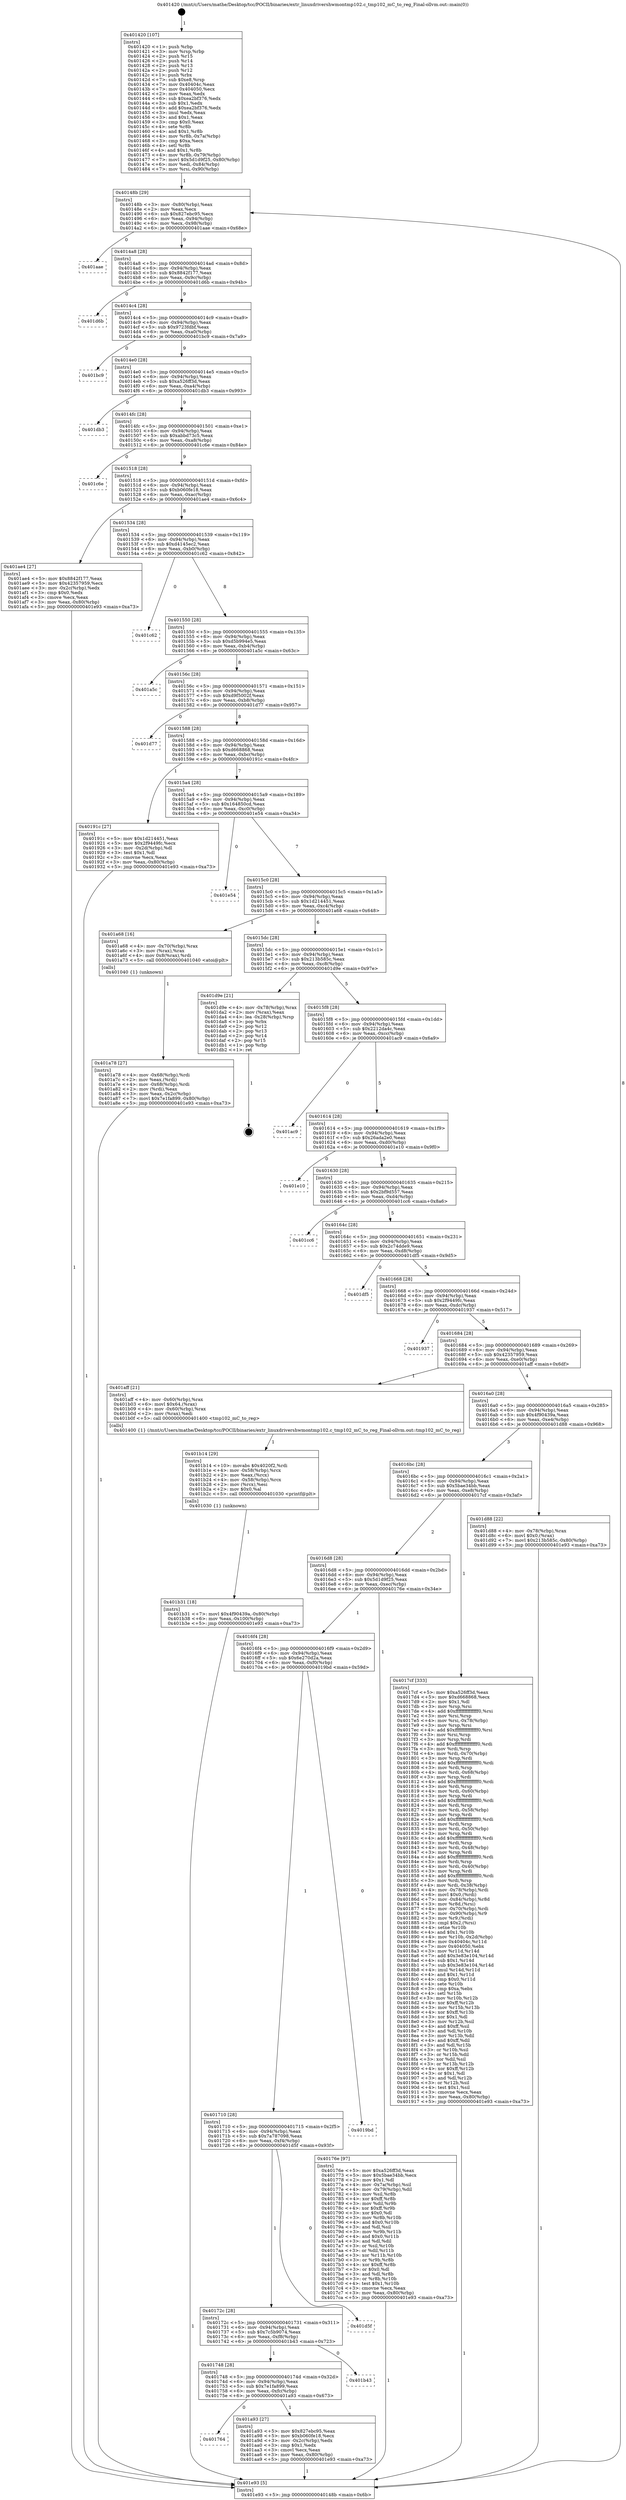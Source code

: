 digraph "0x401420" {
  label = "0x401420 (/mnt/c/Users/mathe/Desktop/tcc/POCII/binaries/extr_linuxdrivershwmontmp102.c_tmp102_mC_to_reg_Final-ollvm.out::main(0))"
  labelloc = "t"
  node[shape=record]

  Entry [label="",width=0.3,height=0.3,shape=circle,fillcolor=black,style=filled]
  "0x40148b" [label="{
     0x40148b [29]\l
     | [instrs]\l
     &nbsp;&nbsp;0x40148b \<+3\>: mov -0x80(%rbp),%eax\l
     &nbsp;&nbsp;0x40148e \<+2\>: mov %eax,%ecx\l
     &nbsp;&nbsp;0x401490 \<+6\>: sub $0x827ebc95,%ecx\l
     &nbsp;&nbsp;0x401496 \<+6\>: mov %eax,-0x94(%rbp)\l
     &nbsp;&nbsp;0x40149c \<+6\>: mov %ecx,-0x98(%rbp)\l
     &nbsp;&nbsp;0x4014a2 \<+6\>: je 0000000000401aae \<main+0x68e\>\l
  }"]
  "0x401aae" [label="{
     0x401aae\l
  }", style=dashed]
  "0x4014a8" [label="{
     0x4014a8 [28]\l
     | [instrs]\l
     &nbsp;&nbsp;0x4014a8 \<+5\>: jmp 00000000004014ad \<main+0x8d\>\l
     &nbsp;&nbsp;0x4014ad \<+6\>: mov -0x94(%rbp),%eax\l
     &nbsp;&nbsp;0x4014b3 \<+5\>: sub $0x8842f177,%eax\l
     &nbsp;&nbsp;0x4014b8 \<+6\>: mov %eax,-0x9c(%rbp)\l
     &nbsp;&nbsp;0x4014be \<+6\>: je 0000000000401d6b \<main+0x94b\>\l
  }"]
  Exit [label="",width=0.3,height=0.3,shape=circle,fillcolor=black,style=filled,peripheries=2]
  "0x401d6b" [label="{
     0x401d6b\l
  }", style=dashed]
  "0x4014c4" [label="{
     0x4014c4 [28]\l
     | [instrs]\l
     &nbsp;&nbsp;0x4014c4 \<+5\>: jmp 00000000004014c9 \<main+0xa9\>\l
     &nbsp;&nbsp;0x4014c9 \<+6\>: mov -0x94(%rbp),%eax\l
     &nbsp;&nbsp;0x4014cf \<+5\>: sub $0x9723fdbf,%eax\l
     &nbsp;&nbsp;0x4014d4 \<+6\>: mov %eax,-0xa0(%rbp)\l
     &nbsp;&nbsp;0x4014da \<+6\>: je 0000000000401bc9 \<main+0x7a9\>\l
  }"]
  "0x401b31" [label="{
     0x401b31 [18]\l
     | [instrs]\l
     &nbsp;&nbsp;0x401b31 \<+7\>: movl $0x4f90439a,-0x80(%rbp)\l
     &nbsp;&nbsp;0x401b38 \<+6\>: mov %eax,-0x100(%rbp)\l
     &nbsp;&nbsp;0x401b3e \<+5\>: jmp 0000000000401e93 \<main+0xa73\>\l
  }"]
  "0x401bc9" [label="{
     0x401bc9\l
  }", style=dashed]
  "0x4014e0" [label="{
     0x4014e0 [28]\l
     | [instrs]\l
     &nbsp;&nbsp;0x4014e0 \<+5\>: jmp 00000000004014e5 \<main+0xc5\>\l
     &nbsp;&nbsp;0x4014e5 \<+6\>: mov -0x94(%rbp),%eax\l
     &nbsp;&nbsp;0x4014eb \<+5\>: sub $0xa526ff3d,%eax\l
     &nbsp;&nbsp;0x4014f0 \<+6\>: mov %eax,-0xa4(%rbp)\l
     &nbsp;&nbsp;0x4014f6 \<+6\>: je 0000000000401db3 \<main+0x993\>\l
  }"]
  "0x401b14" [label="{
     0x401b14 [29]\l
     | [instrs]\l
     &nbsp;&nbsp;0x401b14 \<+10\>: movabs $0x4020f2,%rdi\l
     &nbsp;&nbsp;0x401b1e \<+4\>: mov -0x58(%rbp),%rcx\l
     &nbsp;&nbsp;0x401b22 \<+2\>: mov %eax,(%rcx)\l
     &nbsp;&nbsp;0x401b24 \<+4\>: mov -0x58(%rbp),%rcx\l
     &nbsp;&nbsp;0x401b28 \<+2\>: mov (%rcx),%esi\l
     &nbsp;&nbsp;0x401b2a \<+2\>: mov $0x0,%al\l
     &nbsp;&nbsp;0x401b2c \<+5\>: call 0000000000401030 \<printf@plt\>\l
     | [calls]\l
     &nbsp;&nbsp;0x401030 \{1\} (unknown)\l
  }"]
  "0x401db3" [label="{
     0x401db3\l
  }", style=dashed]
  "0x4014fc" [label="{
     0x4014fc [28]\l
     | [instrs]\l
     &nbsp;&nbsp;0x4014fc \<+5\>: jmp 0000000000401501 \<main+0xe1\>\l
     &nbsp;&nbsp;0x401501 \<+6\>: mov -0x94(%rbp),%eax\l
     &nbsp;&nbsp;0x401507 \<+5\>: sub $0xabbd73c5,%eax\l
     &nbsp;&nbsp;0x40150c \<+6\>: mov %eax,-0xa8(%rbp)\l
     &nbsp;&nbsp;0x401512 \<+6\>: je 0000000000401c6e \<main+0x84e\>\l
  }"]
  "0x401764" [label="{
     0x401764\l
  }", style=dashed]
  "0x401c6e" [label="{
     0x401c6e\l
  }", style=dashed]
  "0x401518" [label="{
     0x401518 [28]\l
     | [instrs]\l
     &nbsp;&nbsp;0x401518 \<+5\>: jmp 000000000040151d \<main+0xfd\>\l
     &nbsp;&nbsp;0x40151d \<+6\>: mov -0x94(%rbp),%eax\l
     &nbsp;&nbsp;0x401523 \<+5\>: sub $0xb060fe18,%eax\l
     &nbsp;&nbsp;0x401528 \<+6\>: mov %eax,-0xac(%rbp)\l
     &nbsp;&nbsp;0x40152e \<+6\>: je 0000000000401ae4 \<main+0x6c4\>\l
  }"]
  "0x401a93" [label="{
     0x401a93 [27]\l
     | [instrs]\l
     &nbsp;&nbsp;0x401a93 \<+5\>: mov $0x827ebc95,%eax\l
     &nbsp;&nbsp;0x401a98 \<+5\>: mov $0xb060fe18,%ecx\l
     &nbsp;&nbsp;0x401a9d \<+3\>: mov -0x2c(%rbp),%edx\l
     &nbsp;&nbsp;0x401aa0 \<+3\>: cmp $0x1,%edx\l
     &nbsp;&nbsp;0x401aa3 \<+3\>: cmovl %ecx,%eax\l
     &nbsp;&nbsp;0x401aa6 \<+3\>: mov %eax,-0x80(%rbp)\l
     &nbsp;&nbsp;0x401aa9 \<+5\>: jmp 0000000000401e93 \<main+0xa73\>\l
  }"]
  "0x401ae4" [label="{
     0x401ae4 [27]\l
     | [instrs]\l
     &nbsp;&nbsp;0x401ae4 \<+5\>: mov $0x8842f177,%eax\l
     &nbsp;&nbsp;0x401ae9 \<+5\>: mov $0x42357959,%ecx\l
     &nbsp;&nbsp;0x401aee \<+3\>: mov -0x2c(%rbp),%edx\l
     &nbsp;&nbsp;0x401af1 \<+3\>: cmp $0x0,%edx\l
     &nbsp;&nbsp;0x401af4 \<+3\>: cmove %ecx,%eax\l
     &nbsp;&nbsp;0x401af7 \<+3\>: mov %eax,-0x80(%rbp)\l
     &nbsp;&nbsp;0x401afa \<+5\>: jmp 0000000000401e93 \<main+0xa73\>\l
  }"]
  "0x401534" [label="{
     0x401534 [28]\l
     | [instrs]\l
     &nbsp;&nbsp;0x401534 \<+5\>: jmp 0000000000401539 \<main+0x119\>\l
     &nbsp;&nbsp;0x401539 \<+6\>: mov -0x94(%rbp),%eax\l
     &nbsp;&nbsp;0x40153f \<+5\>: sub $0xd4145ec2,%eax\l
     &nbsp;&nbsp;0x401544 \<+6\>: mov %eax,-0xb0(%rbp)\l
     &nbsp;&nbsp;0x40154a \<+6\>: je 0000000000401c62 \<main+0x842\>\l
  }"]
  "0x401748" [label="{
     0x401748 [28]\l
     | [instrs]\l
     &nbsp;&nbsp;0x401748 \<+5\>: jmp 000000000040174d \<main+0x32d\>\l
     &nbsp;&nbsp;0x40174d \<+6\>: mov -0x94(%rbp),%eax\l
     &nbsp;&nbsp;0x401753 \<+5\>: sub $0x7e1fa899,%eax\l
     &nbsp;&nbsp;0x401758 \<+6\>: mov %eax,-0xfc(%rbp)\l
     &nbsp;&nbsp;0x40175e \<+6\>: je 0000000000401a93 \<main+0x673\>\l
  }"]
  "0x401c62" [label="{
     0x401c62\l
  }", style=dashed]
  "0x401550" [label="{
     0x401550 [28]\l
     | [instrs]\l
     &nbsp;&nbsp;0x401550 \<+5\>: jmp 0000000000401555 \<main+0x135\>\l
     &nbsp;&nbsp;0x401555 \<+6\>: mov -0x94(%rbp),%eax\l
     &nbsp;&nbsp;0x40155b \<+5\>: sub $0xd5b994e5,%eax\l
     &nbsp;&nbsp;0x401560 \<+6\>: mov %eax,-0xb4(%rbp)\l
     &nbsp;&nbsp;0x401566 \<+6\>: je 0000000000401a5c \<main+0x63c\>\l
  }"]
  "0x401b43" [label="{
     0x401b43\l
  }", style=dashed]
  "0x401a5c" [label="{
     0x401a5c\l
  }", style=dashed]
  "0x40156c" [label="{
     0x40156c [28]\l
     | [instrs]\l
     &nbsp;&nbsp;0x40156c \<+5\>: jmp 0000000000401571 \<main+0x151\>\l
     &nbsp;&nbsp;0x401571 \<+6\>: mov -0x94(%rbp),%eax\l
     &nbsp;&nbsp;0x401577 \<+5\>: sub $0xd9f5002f,%eax\l
     &nbsp;&nbsp;0x40157c \<+6\>: mov %eax,-0xb8(%rbp)\l
     &nbsp;&nbsp;0x401582 \<+6\>: je 0000000000401d77 \<main+0x957\>\l
  }"]
  "0x40172c" [label="{
     0x40172c [28]\l
     | [instrs]\l
     &nbsp;&nbsp;0x40172c \<+5\>: jmp 0000000000401731 \<main+0x311\>\l
     &nbsp;&nbsp;0x401731 \<+6\>: mov -0x94(%rbp),%eax\l
     &nbsp;&nbsp;0x401737 \<+5\>: sub $0x7c5b9074,%eax\l
     &nbsp;&nbsp;0x40173c \<+6\>: mov %eax,-0xf8(%rbp)\l
     &nbsp;&nbsp;0x401742 \<+6\>: je 0000000000401b43 \<main+0x723\>\l
  }"]
  "0x401d77" [label="{
     0x401d77\l
  }", style=dashed]
  "0x401588" [label="{
     0x401588 [28]\l
     | [instrs]\l
     &nbsp;&nbsp;0x401588 \<+5\>: jmp 000000000040158d \<main+0x16d\>\l
     &nbsp;&nbsp;0x40158d \<+6\>: mov -0x94(%rbp),%eax\l
     &nbsp;&nbsp;0x401593 \<+5\>: sub $0xd668868,%eax\l
     &nbsp;&nbsp;0x401598 \<+6\>: mov %eax,-0xbc(%rbp)\l
     &nbsp;&nbsp;0x40159e \<+6\>: je 000000000040191c \<main+0x4fc\>\l
  }"]
  "0x401d5f" [label="{
     0x401d5f\l
  }", style=dashed]
  "0x40191c" [label="{
     0x40191c [27]\l
     | [instrs]\l
     &nbsp;&nbsp;0x40191c \<+5\>: mov $0x1d214451,%eax\l
     &nbsp;&nbsp;0x401921 \<+5\>: mov $0x2f9449fc,%ecx\l
     &nbsp;&nbsp;0x401926 \<+3\>: mov -0x2d(%rbp),%dl\l
     &nbsp;&nbsp;0x401929 \<+3\>: test $0x1,%dl\l
     &nbsp;&nbsp;0x40192c \<+3\>: cmovne %ecx,%eax\l
     &nbsp;&nbsp;0x40192f \<+3\>: mov %eax,-0x80(%rbp)\l
     &nbsp;&nbsp;0x401932 \<+5\>: jmp 0000000000401e93 \<main+0xa73\>\l
  }"]
  "0x4015a4" [label="{
     0x4015a4 [28]\l
     | [instrs]\l
     &nbsp;&nbsp;0x4015a4 \<+5\>: jmp 00000000004015a9 \<main+0x189\>\l
     &nbsp;&nbsp;0x4015a9 \<+6\>: mov -0x94(%rbp),%eax\l
     &nbsp;&nbsp;0x4015af \<+5\>: sub $0x164850cd,%eax\l
     &nbsp;&nbsp;0x4015b4 \<+6\>: mov %eax,-0xc0(%rbp)\l
     &nbsp;&nbsp;0x4015ba \<+6\>: je 0000000000401e54 \<main+0xa34\>\l
  }"]
  "0x401710" [label="{
     0x401710 [28]\l
     | [instrs]\l
     &nbsp;&nbsp;0x401710 \<+5\>: jmp 0000000000401715 \<main+0x2f5\>\l
     &nbsp;&nbsp;0x401715 \<+6\>: mov -0x94(%rbp),%eax\l
     &nbsp;&nbsp;0x40171b \<+5\>: sub $0x7a787098,%eax\l
     &nbsp;&nbsp;0x401720 \<+6\>: mov %eax,-0xf4(%rbp)\l
     &nbsp;&nbsp;0x401726 \<+6\>: je 0000000000401d5f \<main+0x93f\>\l
  }"]
  "0x401e54" [label="{
     0x401e54\l
  }", style=dashed]
  "0x4015c0" [label="{
     0x4015c0 [28]\l
     | [instrs]\l
     &nbsp;&nbsp;0x4015c0 \<+5\>: jmp 00000000004015c5 \<main+0x1a5\>\l
     &nbsp;&nbsp;0x4015c5 \<+6\>: mov -0x94(%rbp),%eax\l
     &nbsp;&nbsp;0x4015cb \<+5\>: sub $0x1d214451,%eax\l
     &nbsp;&nbsp;0x4015d0 \<+6\>: mov %eax,-0xc4(%rbp)\l
     &nbsp;&nbsp;0x4015d6 \<+6\>: je 0000000000401a68 \<main+0x648\>\l
  }"]
  "0x4019bd" [label="{
     0x4019bd\l
  }", style=dashed]
  "0x401a68" [label="{
     0x401a68 [16]\l
     | [instrs]\l
     &nbsp;&nbsp;0x401a68 \<+4\>: mov -0x70(%rbp),%rax\l
     &nbsp;&nbsp;0x401a6c \<+3\>: mov (%rax),%rax\l
     &nbsp;&nbsp;0x401a6f \<+4\>: mov 0x8(%rax),%rdi\l
     &nbsp;&nbsp;0x401a73 \<+5\>: call 0000000000401040 \<atoi@plt\>\l
     | [calls]\l
     &nbsp;&nbsp;0x401040 \{1\} (unknown)\l
  }"]
  "0x4015dc" [label="{
     0x4015dc [28]\l
     | [instrs]\l
     &nbsp;&nbsp;0x4015dc \<+5\>: jmp 00000000004015e1 \<main+0x1c1\>\l
     &nbsp;&nbsp;0x4015e1 \<+6\>: mov -0x94(%rbp),%eax\l
     &nbsp;&nbsp;0x4015e7 \<+5\>: sub $0x213b585c,%eax\l
     &nbsp;&nbsp;0x4015ec \<+6\>: mov %eax,-0xc8(%rbp)\l
     &nbsp;&nbsp;0x4015f2 \<+6\>: je 0000000000401d9e \<main+0x97e\>\l
  }"]
  "0x401a78" [label="{
     0x401a78 [27]\l
     | [instrs]\l
     &nbsp;&nbsp;0x401a78 \<+4\>: mov -0x68(%rbp),%rdi\l
     &nbsp;&nbsp;0x401a7c \<+2\>: mov %eax,(%rdi)\l
     &nbsp;&nbsp;0x401a7e \<+4\>: mov -0x68(%rbp),%rdi\l
     &nbsp;&nbsp;0x401a82 \<+2\>: mov (%rdi),%eax\l
     &nbsp;&nbsp;0x401a84 \<+3\>: mov %eax,-0x2c(%rbp)\l
     &nbsp;&nbsp;0x401a87 \<+7\>: movl $0x7e1fa899,-0x80(%rbp)\l
     &nbsp;&nbsp;0x401a8e \<+5\>: jmp 0000000000401e93 \<main+0xa73\>\l
  }"]
  "0x401d9e" [label="{
     0x401d9e [21]\l
     | [instrs]\l
     &nbsp;&nbsp;0x401d9e \<+4\>: mov -0x78(%rbp),%rax\l
     &nbsp;&nbsp;0x401da2 \<+2\>: mov (%rax),%eax\l
     &nbsp;&nbsp;0x401da4 \<+4\>: lea -0x28(%rbp),%rsp\l
     &nbsp;&nbsp;0x401da8 \<+1\>: pop %rbx\l
     &nbsp;&nbsp;0x401da9 \<+2\>: pop %r12\l
     &nbsp;&nbsp;0x401dab \<+2\>: pop %r13\l
     &nbsp;&nbsp;0x401dad \<+2\>: pop %r14\l
     &nbsp;&nbsp;0x401daf \<+2\>: pop %r15\l
     &nbsp;&nbsp;0x401db1 \<+1\>: pop %rbp\l
     &nbsp;&nbsp;0x401db2 \<+1\>: ret\l
  }"]
  "0x4015f8" [label="{
     0x4015f8 [28]\l
     | [instrs]\l
     &nbsp;&nbsp;0x4015f8 \<+5\>: jmp 00000000004015fd \<main+0x1dd\>\l
     &nbsp;&nbsp;0x4015fd \<+6\>: mov -0x94(%rbp),%eax\l
     &nbsp;&nbsp;0x401603 \<+5\>: sub $0x2212da4c,%eax\l
     &nbsp;&nbsp;0x401608 \<+6\>: mov %eax,-0xcc(%rbp)\l
     &nbsp;&nbsp;0x40160e \<+6\>: je 0000000000401ac9 \<main+0x6a9\>\l
  }"]
  "0x401420" [label="{
     0x401420 [107]\l
     | [instrs]\l
     &nbsp;&nbsp;0x401420 \<+1\>: push %rbp\l
     &nbsp;&nbsp;0x401421 \<+3\>: mov %rsp,%rbp\l
     &nbsp;&nbsp;0x401424 \<+2\>: push %r15\l
     &nbsp;&nbsp;0x401426 \<+2\>: push %r14\l
     &nbsp;&nbsp;0x401428 \<+2\>: push %r13\l
     &nbsp;&nbsp;0x40142a \<+2\>: push %r12\l
     &nbsp;&nbsp;0x40142c \<+1\>: push %rbx\l
     &nbsp;&nbsp;0x40142d \<+7\>: sub $0xe8,%rsp\l
     &nbsp;&nbsp;0x401434 \<+7\>: mov 0x40404c,%eax\l
     &nbsp;&nbsp;0x40143b \<+7\>: mov 0x404050,%ecx\l
     &nbsp;&nbsp;0x401442 \<+2\>: mov %eax,%edx\l
     &nbsp;&nbsp;0x401444 \<+6\>: sub $0xea2bf376,%edx\l
     &nbsp;&nbsp;0x40144a \<+3\>: sub $0x1,%edx\l
     &nbsp;&nbsp;0x40144d \<+6\>: add $0xea2bf376,%edx\l
     &nbsp;&nbsp;0x401453 \<+3\>: imul %edx,%eax\l
     &nbsp;&nbsp;0x401456 \<+3\>: and $0x1,%eax\l
     &nbsp;&nbsp;0x401459 \<+3\>: cmp $0x0,%eax\l
     &nbsp;&nbsp;0x40145c \<+4\>: sete %r8b\l
     &nbsp;&nbsp;0x401460 \<+4\>: and $0x1,%r8b\l
     &nbsp;&nbsp;0x401464 \<+4\>: mov %r8b,-0x7a(%rbp)\l
     &nbsp;&nbsp;0x401468 \<+3\>: cmp $0xa,%ecx\l
     &nbsp;&nbsp;0x40146b \<+4\>: setl %r8b\l
     &nbsp;&nbsp;0x40146f \<+4\>: and $0x1,%r8b\l
     &nbsp;&nbsp;0x401473 \<+4\>: mov %r8b,-0x79(%rbp)\l
     &nbsp;&nbsp;0x401477 \<+7\>: movl $0x5d1d9f25,-0x80(%rbp)\l
     &nbsp;&nbsp;0x40147e \<+6\>: mov %edi,-0x84(%rbp)\l
     &nbsp;&nbsp;0x401484 \<+7\>: mov %rsi,-0x90(%rbp)\l
  }"]
  "0x401ac9" [label="{
     0x401ac9\l
  }", style=dashed]
  "0x401614" [label="{
     0x401614 [28]\l
     | [instrs]\l
     &nbsp;&nbsp;0x401614 \<+5\>: jmp 0000000000401619 \<main+0x1f9\>\l
     &nbsp;&nbsp;0x401619 \<+6\>: mov -0x94(%rbp),%eax\l
     &nbsp;&nbsp;0x40161f \<+5\>: sub $0x26ada2e0,%eax\l
     &nbsp;&nbsp;0x401624 \<+6\>: mov %eax,-0xd0(%rbp)\l
     &nbsp;&nbsp;0x40162a \<+6\>: je 0000000000401e10 \<main+0x9f0\>\l
  }"]
  "0x401e93" [label="{
     0x401e93 [5]\l
     | [instrs]\l
     &nbsp;&nbsp;0x401e93 \<+5\>: jmp 000000000040148b \<main+0x6b\>\l
  }"]
  "0x401e10" [label="{
     0x401e10\l
  }", style=dashed]
  "0x401630" [label="{
     0x401630 [28]\l
     | [instrs]\l
     &nbsp;&nbsp;0x401630 \<+5\>: jmp 0000000000401635 \<main+0x215\>\l
     &nbsp;&nbsp;0x401635 \<+6\>: mov -0x94(%rbp),%eax\l
     &nbsp;&nbsp;0x40163b \<+5\>: sub $0x2bf9d557,%eax\l
     &nbsp;&nbsp;0x401640 \<+6\>: mov %eax,-0xd4(%rbp)\l
     &nbsp;&nbsp;0x401646 \<+6\>: je 0000000000401cc6 \<main+0x8a6\>\l
  }"]
  "0x4016f4" [label="{
     0x4016f4 [28]\l
     | [instrs]\l
     &nbsp;&nbsp;0x4016f4 \<+5\>: jmp 00000000004016f9 \<main+0x2d9\>\l
     &nbsp;&nbsp;0x4016f9 \<+6\>: mov -0x94(%rbp),%eax\l
     &nbsp;&nbsp;0x4016ff \<+5\>: sub $0x6e270d2a,%eax\l
     &nbsp;&nbsp;0x401704 \<+6\>: mov %eax,-0xf0(%rbp)\l
     &nbsp;&nbsp;0x40170a \<+6\>: je 00000000004019bd \<main+0x59d\>\l
  }"]
  "0x401cc6" [label="{
     0x401cc6\l
  }", style=dashed]
  "0x40164c" [label="{
     0x40164c [28]\l
     | [instrs]\l
     &nbsp;&nbsp;0x40164c \<+5\>: jmp 0000000000401651 \<main+0x231\>\l
     &nbsp;&nbsp;0x401651 \<+6\>: mov -0x94(%rbp),%eax\l
     &nbsp;&nbsp;0x401657 \<+5\>: sub $0x2c74dde9,%eax\l
     &nbsp;&nbsp;0x40165c \<+6\>: mov %eax,-0xd8(%rbp)\l
     &nbsp;&nbsp;0x401662 \<+6\>: je 0000000000401df5 \<main+0x9d5\>\l
  }"]
  "0x40176e" [label="{
     0x40176e [97]\l
     | [instrs]\l
     &nbsp;&nbsp;0x40176e \<+5\>: mov $0xa526ff3d,%eax\l
     &nbsp;&nbsp;0x401773 \<+5\>: mov $0x5bae34bb,%ecx\l
     &nbsp;&nbsp;0x401778 \<+2\>: mov $0x1,%dl\l
     &nbsp;&nbsp;0x40177a \<+4\>: mov -0x7a(%rbp),%sil\l
     &nbsp;&nbsp;0x40177e \<+4\>: mov -0x79(%rbp),%dil\l
     &nbsp;&nbsp;0x401782 \<+3\>: mov %sil,%r8b\l
     &nbsp;&nbsp;0x401785 \<+4\>: xor $0xff,%r8b\l
     &nbsp;&nbsp;0x401789 \<+3\>: mov %dil,%r9b\l
     &nbsp;&nbsp;0x40178c \<+4\>: xor $0xff,%r9b\l
     &nbsp;&nbsp;0x401790 \<+3\>: xor $0x0,%dl\l
     &nbsp;&nbsp;0x401793 \<+3\>: mov %r8b,%r10b\l
     &nbsp;&nbsp;0x401796 \<+4\>: and $0x0,%r10b\l
     &nbsp;&nbsp;0x40179a \<+3\>: and %dl,%sil\l
     &nbsp;&nbsp;0x40179d \<+3\>: mov %r9b,%r11b\l
     &nbsp;&nbsp;0x4017a0 \<+4\>: and $0x0,%r11b\l
     &nbsp;&nbsp;0x4017a4 \<+3\>: and %dl,%dil\l
     &nbsp;&nbsp;0x4017a7 \<+3\>: or %sil,%r10b\l
     &nbsp;&nbsp;0x4017aa \<+3\>: or %dil,%r11b\l
     &nbsp;&nbsp;0x4017ad \<+3\>: xor %r11b,%r10b\l
     &nbsp;&nbsp;0x4017b0 \<+3\>: or %r9b,%r8b\l
     &nbsp;&nbsp;0x4017b3 \<+4\>: xor $0xff,%r8b\l
     &nbsp;&nbsp;0x4017b7 \<+3\>: or $0x0,%dl\l
     &nbsp;&nbsp;0x4017ba \<+3\>: and %dl,%r8b\l
     &nbsp;&nbsp;0x4017bd \<+3\>: or %r8b,%r10b\l
     &nbsp;&nbsp;0x4017c0 \<+4\>: test $0x1,%r10b\l
     &nbsp;&nbsp;0x4017c4 \<+3\>: cmovne %ecx,%eax\l
     &nbsp;&nbsp;0x4017c7 \<+3\>: mov %eax,-0x80(%rbp)\l
     &nbsp;&nbsp;0x4017ca \<+5\>: jmp 0000000000401e93 \<main+0xa73\>\l
  }"]
  "0x401df5" [label="{
     0x401df5\l
  }", style=dashed]
  "0x401668" [label="{
     0x401668 [28]\l
     | [instrs]\l
     &nbsp;&nbsp;0x401668 \<+5\>: jmp 000000000040166d \<main+0x24d\>\l
     &nbsp;&nbsp;0x40166d \<+6\>: mov -0x94(%rbp),%eax\l
     &nbsp;&nbsp;0x401673 \<+5\>: sub $0x2f9449fc,%eax\l
     &nbsp;&nbsp;0x401678 \<+6\>: mov %eax,-0xdc(%rbp)\l
     &nbsp;&nbsp;0x40167e \<+6\>: je 0000000000401937 \<main+0x517\>\l
  }"]
  "0x4016d8" [label="{
     0x4016d8 [28]\l
     | [instrs]\l
     &nbsp;&nbsp;0x4016d8 \<+5\>: jmp 00000000004016dd \<main+0x2bd\>\l
     &nbsp;&nbsp;0x4016dd \<+6\>: mov -0x94(%rbp),%eax\l
     &nbsp;&nbsp;0x4016e3 \<+5\>: sub $0x5d1d9f25,%eax\l
     &nbsp;&nbsp;0x4016e8 \<+6\>: mov %eax,-0xec(%rbp)\l
     &nbsp;&nbsp;0x4016ee \<+6\>: je 000000000040176e \<main+0x34e\>\l
  }"]
  "0x401937" [label="{
     0x401937\l
  }", style=dashed]
  "0x401684" [label="{
     0x401684 [28]\l
     | [instrs]\l
     &nbsp;&nbsp;0x401684 \<+5\>: jmp 0000000000401689 \<main+0x269\>\l
     &nbsp;&nbsp;0x401689 \<+6\>: mov -0x94(%rbp),%eax\l
     &nbsp;&nbsp;0x40168f \<+5\>: sub $0x42357959,%eax\l
     &nbsp;&nbsp;0x401694 \<+6\>: mov %eax,-0xe0(%rbp)\l
     &nbsp;&nbsp;0x40169a \<+6\>: je 0000000000401aff \<main+0x6df\>\l
  }"]
  "0x4017cf" [label="{
     0x4017cf [333]\l
     | [instrs]\l
     &nbsp;&nbsp;0x4017cf \<+5\>: mov $0xa526ff3d,%eax\l
     &nbsp;&nbsp;0x4017d4 \<+5\>: mov $0xd668868,%ecx\l
     &nbsp;&nbsp;0x4017d9 \<+2\>: mov $0x1,%dl\l
     &nbsp;&nbsp;0x4017db \<+3\>: mov %rsp,%rsi\l
     &nbsp;&nbsp;0x4017de \<+4\>: add $0xfffffffffffffff0,%rsi\l
     &nbsp;&nbsp;0x4017e2 \<+3\>: mov %rsi,%rsp\l
     &nbsp;&nbsp;0x4017e5 \<+4\>: mov %rsi,-0x78(%rbp)\l
     &nbsp;&nbsp;0x4017e9 \<+3\>: mov %rsp,%rsi\l
     &nbsp;&nbsp;0x4017ec \<+4\>: add $0xfffffffffffffff0,%rsi\l
     &nbsp;&nbsp;0x4017f0 \<+3\>: mov %rsi,%rsp\l
     &nbsp;&nbsp;0x4017f3 \<+3\>: mov %rsp,%rdi\l
     &nbsp;&nbsp;0x4017f6 \<+4\>: add $0xfffffffffffffff0,%rdi\l
     &nbsp;&nbsp;0x4017fa \<+3\>: mov %rdi,%rsp\l
     &nbsp;&nbsp;0x4017fd \<+4\>: mov %rdi,-0x70(%rbp)\l
     &nbsp;&nbsp;0x401801 \<+3\>: mov %rsp,%rdi\l
     &nbsp;&nbsp;0x401804 \<+4\>: add $0xfffffffffffffff0,%rdi\l
     &nbsp;&nbsp;0x401808 \<+3\>: mov %rdi,%rsp\l
     &nbsp;&nbsp;0x40180b \<+4\>: mov %rdi,-0x68(%rbp)\l
     &nbsp;&nbsp;0x40180f \<+3\>: mov %rsp,%rdi\l
     &nbsp;&nbsp;0x401812 \<+4\>: add $0xfffffffffffffff0,%rdi\l
     &nbsp;&nbsp;0x401816 \<+3\>: mov %rdi,%rsp\l
     &nbsp;&nbsp;0x401819 \<+4\>: mov %rdi,-0x60(%rbp)\l
     &nbsp;&nbsp;0x40181d \<+3\>: mov %rsp,%rdi\l
     &nbsp;&nbsp;0x401820 \<+4\>: add $0xfffffffffffffff0,%rdi\l
     &nbsp;&nbsp;0x401824 \<+3\>: mov %rdi,%rsp\l
     &nbsp;&nbsp;0x401827 \<+4\>: mov %rdi,-0x58(%rbp)\l
     &nbsp;&nbsp;0x40182b \<+3\>: mov %rsp,%rdi\l
     &nbsp;&nbsp;0x40182e \<+4\>: add $0xfffffffffffffff0,%rdi\l
     &nbsp;&nbsp;0x401832 \<+3\>: mov %rdi,%rsp\l
     &nbsp;&nbsp;0x401835 \<+4\>: mov %rdi,-0x50(%rbp)\l
     &nbsp;&nbsp;0x401839 \<+3\>: mov %rsp,%rdi\l
     &nbsp;&nbsp;0x40183c \<+4\>: add $0xfffffffffffffff0,%rdi\l
     &nbsp;&nbsp;0x401840 \<+3\>: mov %rdi,%rsp\l
     &nbsp;&nbsp;0x401843 \<+4\>: mov %rdi,-0x48(%rbp)\l
     &nbsp;&nbsp;0x401847 \<+3\>: mov %rsp,%rdi\l
     &nbsp;&nbsp;0x40184a \<+4\>: add $0xfffffffffffffff0,%rdi\l
     &nbsp;&nbsp;0x40184e \<+3\>: mov %rdi,%rsp\l
     &nbsp;&nbsp;0x401851 \<+4\>: mov %rdi,-0x40(%rbp)\l
     &nbsp;&nbsp;0x401855 \<+3\>: mov %rsp,%rdi\l
     &nbsp;&nbsp;0x401858 \<+4\>: add $0xfffffffffffffff0,%rdi\l
     &nbsp;&nbsp;0x40185c \<+3\>: mov %rdi,%rsp\l
     &nbsp;&nbsp;0x40185f \<+4\>: mov %rdi,-0x38(%rbp)\l
     &nbsp;&nbsp;0x401863 \<+4\>: mov -0x78(%rbp),%rdi\l
     &nbsp;&nbsp;0x401867 \<+6\>: movl $0x0,(%rdi)\l
     &nbsp;&nbsp;0x40186d \<+7\>: mov -0x84(%rbp),%r8d\l
     &nbsp;&nbsp;0x401874 \<+3\>: mov %r8d,(%rsi)\l
     &nbsp;&nbsp;0x401877 \<+4\>: mov -0x70(%rbp),%rdi\l
     &nbsp;&nbsp;0x40187b \<+7\>: mov -0x90(%rbp),%r9\l
     &nbsp;&nbsp;0x401882 \<+3\>: mov %r9,(%rdi)\l
     &nbsp;&nbsp;0x401885 \<+3\>: cmpl $0x2,(%rsi)\l
     &nbsp;&nbsp;0x401888 \<+4\>: setne %r10b\l
     &nbsp;&nbsp;0x40188c \<+4\>: and $0x1,%r10b\l
     &nbsp;&nbsp;0x401890 \<+4\>: mov %r10b,-0x2d(%rbp)\l
     &nbsp;&nbsp;0x401894 \<+8\>: mov 0x40404c,%r11d\l
     &nbsp;&nbsp;0x40189c \<+7\>: mov 0x404050,%ebx\l
     &nbsp;&nbsp;0x4018a3 \<+3\>: mov %r11d,%r14d\l
     &nbsp;&nbsp;0x4018a6 \<+7\>: add $0x3e83e104,%r14d\l
     &nbsp;&nbsp;0x4018ad \<+4\>: sub $0x1,%r14d\l
     &nbsp;&nbsp;0x4018b1 \<+7\>: sub $0x3e83e104,%r14d\l
     &nbsp;&nbsp;0x4018b8 \<+4\>: imul %r14d,%r11d\l
     &nbsp;&nbsp;0x4018bc \<+4\>: and $0x1,%r11d\l
     &nbsp;&nbsp;0x4018c0 \<+4\>: cmp $0x0,%r11d\l
     &nbsp;&nbsp;0x4018c4 \<+4\>: sete %r10b\l
     &nbsp;&nbsp;0x4018c8 \<+3\>: cmp $0xa,%ebx\l
     &nbsp;&nbsp;0x4018cb \<+4\>: setl %r15b\l
     &nbsp;&nbsp;0x4018cf \<+3\>: mov %r10b,%r12b\l
     &nbsp;&nbsp;0x4018d2 \<+4\>: xor $0xff,%r12b\l
     &nbsp;&nbsp;0x4018d6 \<+3\>: mov %r15b,%r13b\l
     &nbsp;&nbsp;0x4018d9 \<+4\>: xor $0xff,%r13b\l
     &nbsp;&nbsp;0x4018dd \<+3\>: xor $0x1,%dl\l
     &nbsp;&nbsp;0x4018e0 \<+3\>: mov %r12b,%sil\l
     &nbsp;&nbsp;0x4018e3 \<+4\>: and $0xff,%sil\l
     &nbsp;&nbsp;0x4018e7 \<+3\>: and %dl,%r10b\l
     &nbsp;&nbsp;0x4018ea \<+3\>: mov %r13b,%dil\l
     &nbsp;&nbsp;0x4018ed \<+4\>: and $0xff,%dil\l
     &nbsp;&nbsp;0x4018f1 \<+3\>: and %dl,%r15b\l
     &nbsp;&nbsp;0x4018f4 \<+3\>: or %r10b,%sil\l
     &nbsp;&nbsp;0x4018f7 \<+3\>: or %r15b,%dil\l
     &nbsp;&nbsp;0x4018fa \<+3\>: xor %dil,%sil\l
     &nbsp;&nbsp;0x4018fd \<+3\>: or %r13b,%r12b\l
     &nbsp;&nbsp;0x401900 \<+4\>: xor $0xff,%r12b\l
     &nbsp;&nbsp;0x401904 \<+3\>: or $0x1,%dl\l
     &nbsp;&nbsp;0x401907 \<+3\>: and %dl,%r12b\l
     &nbsp;&nbsp;0x40190a \<+3\>: or %r12b,%sil\l
     &nbsp;&nbsp;0x40190d \<+4\>: test $0x1,%sil\l
     &nbsp;&nbsp;0x401911 \<+3\>: cmovne %ecx,%eax\l
     &nbsp;&nbsp;0x401914 \<+3\>: mov %eax,-0x80(%rbp)\l
     &nbsp;&nbsp;0x401917 \<+5\>: jmp 0000000000401e93 \<main+0xa73\>\l
  }"]
  "0x401aff" [label="{
     0x401aff [21]\l
     | [instrs]\l
     &nbsp;&nbsp;0x401aff \<+4\>: mov -0x60(%rbp),%rax\l
     &nbsp;&nbsp;0x401b03 \<+6\>: movl $0x64,(%rax)\l
     &nbsp;&nbsp;0x401b09 \<+4\>: mov -0x60(%rbp),%rax\l
     &nbsp;&nbsp;0x401b0d \<+2\>: mov (%rax),%edi\l
     &nbsp;&nbsp;0x401b0f \<+5\>: call 0000000000401400 \<tmp102_mC_to_reg\>\l
     | [calls]\l
     &nbsp;&nbsp;0x401400 \{1\} (/mnt/c/Users/mathe/Desktop/tcc/POCII/binaries/extr_linuxdrivershwmontmp102.c_tmp102_mC_to_reg_Final-ollvm.out::tmp102_mC_to_reg)\l
  }"]
  "0x4016a0" [label="{
     0x4016a0 [28]\l
     | [instrs]\l
     &nbsp;&nbsp;0x4016a0 \<+5\>: jmp 00000000004016a5 \<main+0x285\>\l
     &nbsp;&nbsp;0x4016a5 \<+6\>: mov -0x94(%rbp),%eax\l
     &nbsp;&nbsp;0x4016ab \<+5\>: sub $0x4f90439a,%eax\l
     &nbsp;&nbsp;0x4016b0 \<+6\>: mov %eax,-0xe4(%rbp)\l
     &nbsp;&nbsp;0x4016b6 \<+6\>: je 0000000000401d88 \<main+0x968\>\l
  }"]
  "0x4016bc" [label="{
     0x4016bc [28]\l
     | [instrs]\l
     &nbsp;&nbsp;0x4016bc \<+5\>: jmp 00000000004016c1 \<main+0x2a1\>\l
     &nbsp;&nbsp;0x4016c1 \<+6\>: mov -0x94(%rbp),%eax\l
     &nbsp;&nbsp;0x4016c7 \<+5\>: sub $0x5bae34bb,%eax\l
     &nbsp;&nbsp;0x4016cc \<+6\>: mov %eax,-0xe8(%rbp)\l
     &nbsp;&nbsp;0x4016d2 \<+6\>: je 00000000004017cf \<main+0x3af\>\l
  }"]
  "0x401d88" [label="{
     0x401d88 [22]\l
     | [instrs]\l
     &nbsp;&nbsp;0x401d88 \<+4\>: mov -0x78(%rbp),%rax\l
     &nbsp;&nbsp;0x401d8c \<+6\>: movl $0x0,(%rax)\l
     &nbsp;&nbsp;0x401d92 \<+7\>: movl $0x213b585c,-0x80(%rbp)\l
     &nbsp;&nbsp;0x401d99 \<+5\>: jmp 0000000000401e93 \<main+0xa73\>\l
  }"]
  Entry -> "0x401420" [label=" 1"]
  "0x40148b" -> "0x401aae" [label=" 0"]
  "0x40148b" -> "0x4014a8" [label=" 9"]
  "0x401d9e" -> Exit [label=" 1"]
  "0x4014a8" -> "0x401d6b" [label=" 0"]
  "0x4014a8" -> "0x4014c4" [label=" 9"]
  "0x401d88" -> "0x401e93" [label=" 1"]
  "0x4014c4" -> "0x401bc9" [label=" 0"]
  "0x4014c4" -> "0x4014e0" [label=" 9"]
  "0x401b31" -> "0x401e93" [label=" 1"]
  "0x4014e0" -> "0x401db3" [label=" 0"]
  "0x4014e0" -> "0x4014fc" [label=" 9"]
  "0x401b14" -> "0x401b31" [label=" 1"]
  "0x4014fc" -> "0x401c6e" [label=" 0"]
  "0x4014fc" -> "0x401518" [label=" 9"]
  "0x401aff" -> "0x401b14" [label=" 1"]
  "0x401518" -> "0x401ae4" [label=" 1"]
  "0x401518" -> "0x401534" [label=" 8"]
  "0x401ae4" -> "0x401e93" [label=" 1"]
  "0x401534" -> "0x401c62" [label=" 0"]
  "0x401534" -> "0x401550" [label=" 8"]
  "0x401748" -> "0x401764" [label=" 0"]
  "0x401550" -> "0x401a5c" [label=" 0"]
  "0x401550" -> "0x40156c" [label=" 8"]
  "0x401748" -> "0x401a93" [label=" 1"]
  "0x40156c" -> "0x401d77" [label=" 0"]
  "0x40156c" -> "0x401588" [label=" 8"]
  "0x40172c" -> "0x401748" [label=" 1"]
  "0x401588" -> "0x40191c" [label=" 1"]
  "0x401588" -> "0x4015a4" [label=" 7"]
  "0x40172c" -> "0x401b43" [label=" 0"]
  "0x4015a4" -> "0x401e54" [label=" 0"]
  "0x4015a4" -> "0x4015c0" [label=" 7"]
  "0x401710" -> "0x40172c" [label=" 1"]
  "0x4015c0" -> "0x401a68" [label=" 1"]
  "0x4015c0" -> "0x4015dc" [label=" 6"]
  "0x401710" -> "0x401d5f" [label=" 0"]
  "0x4015dc" -> "0x401d9e" [label=" 1"]
  "0x4015dc" -> "0x4015f8" [label=" 5"]
  "0x4016f4" -> "0x401710" [label=" 1"]
  "0x4015f8" -> "0x401ac9" [label=" 0"]
  "0x4015f8" -> "0x401614" [label=" 5"]
  "0x401a93" -> "0x401e93" [label=" 1"]
  "0x401614" -> "0x401e10" [label=" 0"]
  "0x401614" -> "0x401630" [label=" 5"]
  "0x401a78" -> "0x401e93" [label=" 1"]
  "0x401630" -> "0x401cc6" [label=" 0"]
  "0x401630" -> "0x40164c" [label=" 5"]
  "0x401a68" -> "0x401a78" [label=" 1"]
  "0x40164c" -> "0x401df5" [label=" 0"]
  "0x40164c" -> "0x401668" [label=" 5"]
  "0x40191c" -> "0x401e93" [label=" 1"]
  "0x401668" -> "0x401937" [label=" 0"]
  "0x401668" -> "0x401684" [label=" 5"]
  "0x4016f4" -> "0x4019bd" [label=" 0"]
  "0x401684" -> "0x401aff" [label=" 1"]
  "0x401684" -> "0x4016a0" [label=" 4"]
  "0x401e93" -> "0x40148b" [label=" 8"]
  "0x4016a0" -> "0x401d88" [label=" 1"]
  "0x4016a0" -> "0x4016bc" [label=" 3"]
  "0x401420" -> "0x40148b" [label=" 1"]
  "0x4016bc" -> "0x4017cf" [label=" 1"]
  "0x4016bc" -> "0x4016d8" [label=" 2"]
  "0x4017cf" -> "0x401e93" [label=" 1"]
  "0x4016d8" -> "0x40176e" [label=" 1"]
  "0x4016d8" -> "0x4016f4" [label=" 1"]
  "0x40176e" -> "0x401e93" [label=" 1"]
}

